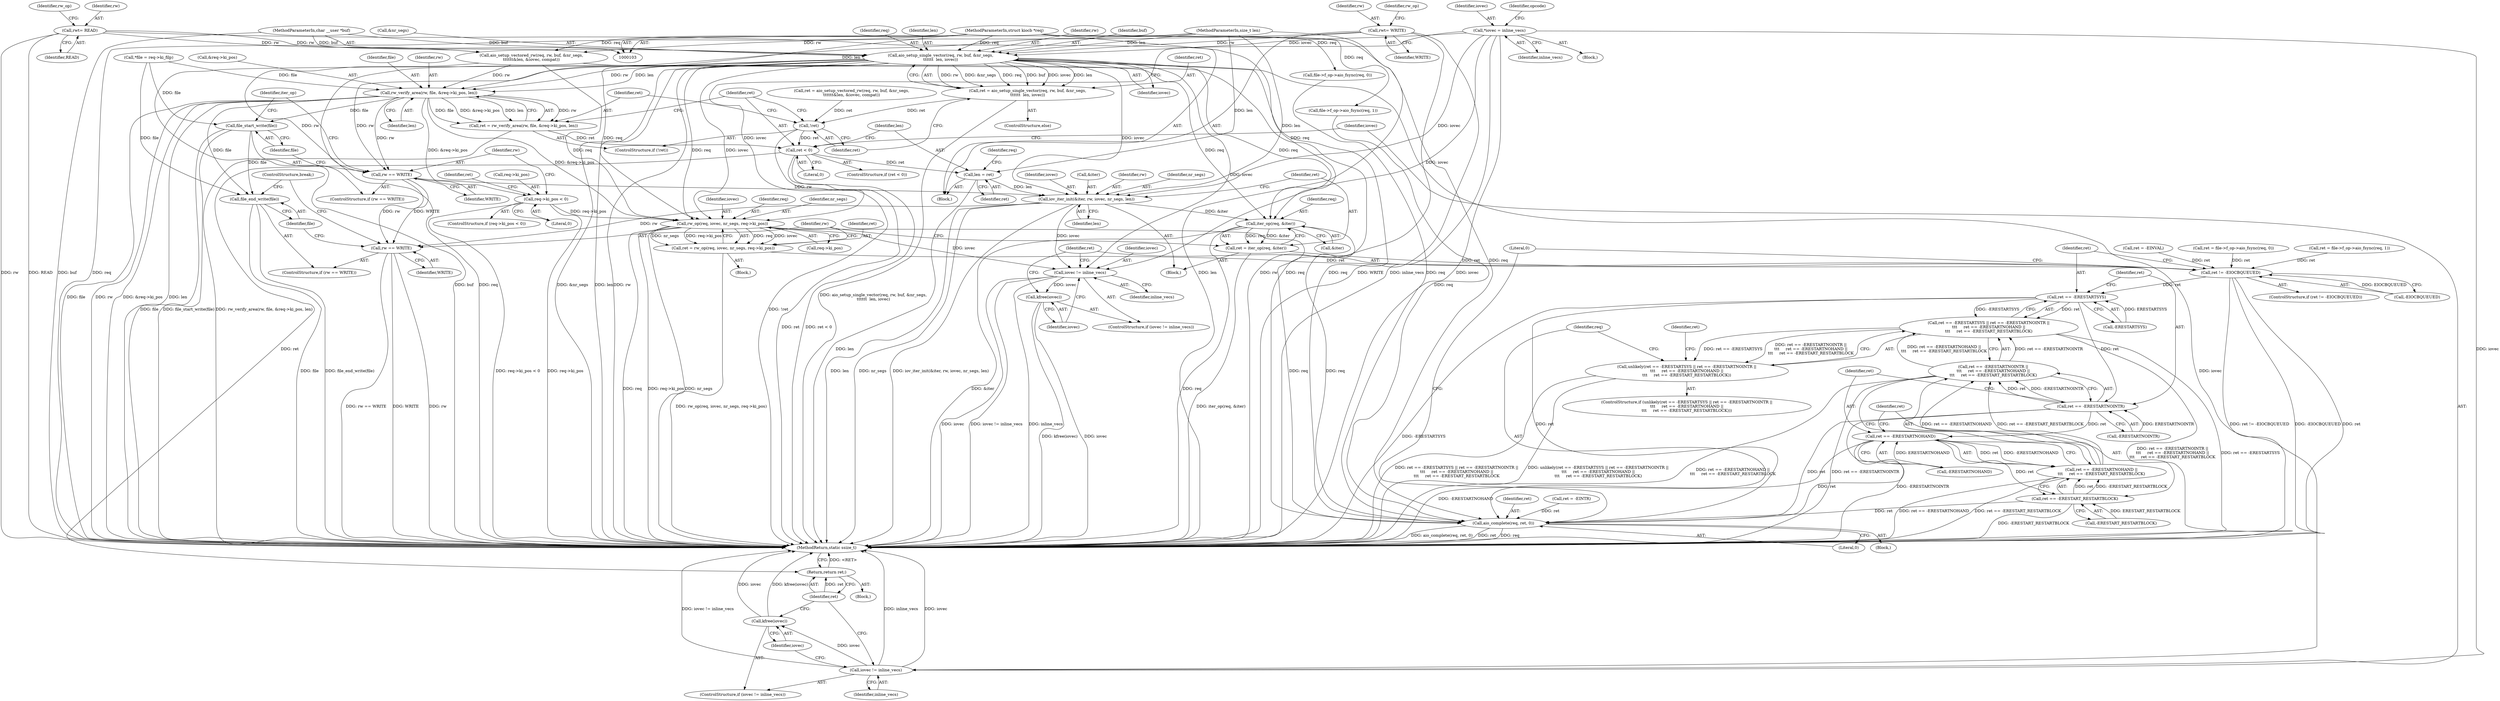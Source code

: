 digraph "1_linux_4c185ce06dca14f5cea192f5a2c981ef50663f2b@del" {
"1000222" [label="(Call,aio_setup_single_vector(req, rw, buf, &nr_segs,\n\t\t\t\t\t\t  len, iovec))"];
"1000104" [label="(MethodParameterIn,struct kiocb *req)"];
"1000159" [label="(Call,rw\t= WRITE)"];
"1000136" [label="(Call,rw\t= READ)"];
"1000106" [label="(MethodParameterIn,char __user *buf)"];
"1000107" [label="(MethodParameterIn,size_t len)"];
"1000124" [label="(Call,*iovec = inline_vecs)"];
"1000220" [label="(Call,ret = aio_setup_single_vector(req, rw, buf, &nr_segs,\n\t\t\t\t\t\t  len, iovec))"];
"1000231" [label="(Call,!ret)"];
"1000244" [label="(Call,ret < 0)"];
"1000254" [label="(Return,return ret;)"];
"1000256" [label="(Call,len = ret)"];
"1000280" [label="(Call,iov_iter_init(&iter, rw, iovec, nr_segs, len))"];
"1000289" [label="(Call,iter_op(req, &iter))"];
"1000287" [label="(Call,ret = iter_op(req, &iter))"];
"1000358" [label="(Call,ret != -EIOCBQUEUED)"];
"1000366" [label="(Call,ret == -ERESTARTSYS)"];
"1000365" [label="(Call,ret == -ERESTARTSYS || ret == -ERESTARTNOINTR ||\n\t\t\t     ret == -ERESTARTNOHAND ||\n\t\t\t     ret == -ERESTART_RESTARTBLOCK)"];
"1000364" [label="(Call,unlikely(ret == -ERESTARTSYS || ret == -ERESTARTNOINTR ||\n\t\t\t     ret == -ERESTARTNOHAND ||\n\t\t\t     ret == -ERESTART_RESTARTBLOCK))"];
"1000371" [label="(Call,ret == -ERESTARTNOINTR)"];
"1000370" [label="(Call,ret == -ERESTARTNOINTR ||\n\t\t\t     ret == -ERESTARTNOHAND ||\n\t\t\t     ret == -ERESTART_RESTARTBLOCK)"];
"1000376" [label="(Call,ret == -ERESTARTNOHAND)"];
"1000375" [label="(Call,ret == -ERESTARTNOHAND ||\n\t\t\t     ret == -ERESTART_RESTARTBLOCK)"];
"1000380" [label="(Call,ret == -ERESTART_RESTARTBLOCK)"];
"1000388" [label="(Call,aio_complete(req, ret, 0))"];
"1000305" [label="(Call,rw == WRITE)"];
"1000352" [label="(Call,iovec != inline_vecs)"];
"1000355" [label="(Call,kfree(iovec))"];
"1000235" [label="(Call,rw_verify_area(rw, file, &req->ki_pos, len))"];
"1000233" [label="(Call,ret = rw_verify_area(rw, file, &req->ki_pos, len))"];
"1000260" [label="(Call,req->ki_pos < 0)"];
"1000297" [label="(Call,rw_op(req, iovec, nr_segs, req->ki_pos))"];
"1000295" [label="(Call,ret = rw_op(req, iovec, nr_segs, req->ki_pos))"];
"1000272" [label="(Call,rw == WRITE)"];
"1000275" [label="(Call,file_start_write(file))"];
"1000308" [label="(Call,file_end_write(file))"];
"1000249" [label="(Call,iovec != inline_vecs)"];
"1000252" [label="(Call,kfree(iovec))"];
"1000365" [label="(Call,ret == -ERESTARTSYS || ret == -ERESTARTNOINTR ||\n\t\t\t     ret == -ERESTARTNOHAND ||\n\t\t\t     ret == -ERESTART_RESTARTBLOCK)"];
"1000262" [label="(Identifier,req)"];
"1000275" [label="(Call,file_start_write(file))"];
"1000377" [label="(Identifier,ret)"];
"1000272" [label="(Call,rw == WRITE)"];
"1000276" [label="(Identifier,file)"];
"1000307" [label="(Identifier,WRITE)"];
"1000106" [label="(MethodParameterIn,char __user *buf)"];
"1000284" [label="(Identifier,iovec)"];
"1000294" [label="(Block,)"];
"1000366" [label="(Call,ret == -ERESTARTSYS)"];
"1000231" [label="(Call,!ret)"];
"1000124" [label="(Call,*iovec = inline_vecs)"];
"1000299" [label="(Identifier,iovec)"];
"1000140" [label="(Identifier,rw_op)"];
"1000260" [label="(Call,req->ki_pos < 0)"];
"1000264" [label="(Literal,0)"];
"1000295" [label="(Call,ret = rw_op(req, iovec, nr_segs, req->ki_pos))"];
"1000367" [label="(Identifier,ret)"];
"1000286" [label="(Identifier,len)"];
"1000224" [label="(Identifier,rw)"];
"1000244" [label="(Call,ret < 0)"];
"1000287" [label="(Call,ret = iter_op(req, &iter))"];
"1000222" [label="(Call,aio_setup_single_vector(req, rw, buf, &nr_segs,\n\t\t\t\t\t\t  len, iovec))"];
"1000126" [label="(Identifier,inline_vecs)"];
"1000159" [label="(Call,rw\t= WRITE)"];
"1000267" [label="(Identifier,ret)"];
"1000353" [label="(Identifier,iovec)"];
"1000279" [label="(Block,)"];
"1000242" [label="(Identifier,len)"];
"1000208" [label="(Call,aio_setup_vectored_rw(req, rw, buf, &nr_segs,\n\t\t\t\t\t\t&len, &iovec, compat))"];
"1000111" [label="(Call,*file = req->ki_filp)"];
"1000229" [label="(Identifier,iovec)"];
"1000248" [label="(ControlStructure,if (iovec != inline_vecs))"];
"1000109" [label="(Block,)"];
"1000225" [label="(Identifier,buf)"];
"1000341" [label="(Call,file->f_op->aio_fsync(req, 0))"];
"1000266" [label="(Call,ret = -EINVAL)"];
"1000250" [label="(Identifier,iovec)"];
"1000291" [label="(Call,&iter)"];
"1000298" [label="(Identifier,req)"];
"1000138" [label="(Identifier,READ)"];
"1000380" [label="(Call,ret == -ERESTART_RESTARTBLOCK)"];
"1000304" [label="(ControlStructure,if (rw == WRITE))"];
"1000390" [label="(Identifier,ret)"];
"1000160" [label="(Identifier,rw)"];
"1000359" [label="(Identifier,ret)"];
"1000301" [label="(Call,req->ki_pos)"];
"1000226" [label="(Call,&nr_segs)"];
"1000251" [label="(Identifier,inline_vecs)"];
"1000306" [label="(Identifier,rw)"];
"1000381" [label="(Identifier,ret)"];
"1000261" [label="(Call,req->ki_pos)"];
"1000137" [label="(Identifier,rw)"];
"1000254" [label="(Return,return ret;)"];
"1000297" [label="(Call,rw_op(req, iovec, nr_segs, req->ki_pos))"];
"1000232" [label="(Identifier,ret)"];
"1000372" [label="(Identifier,ret)"];
"1000352" [label="(Call,iovec != inline_vecs)"];
"1000236" [label="(Identifier,rw)"];
"1000271" [label="(ControlStructure,if (rw == WRITE))"];
"1000305" [label="(Call,rw == WRITE)"];
"1000256" [label="(Call,len = ret)"];
"1000280" [label="(Call,iov_iter_init(&iter, rw, iovec, nr_segs, len))"];
"1000247" [label="(Block,)"];
"1000206" [label="(Call,ret = aio_setup_vectored_rw(req, rw, buf, &nr_segs,\n\t\t\t\t\t\t&len, &iovec, compat))"];
"1000391" [label="(Literal,0)"];
"1000358" [label="(Call,ret != -EIOCBQUEUED)"];
"1000281" [label="(Call,&iter)"];
"1000278" [label="(Identifier,iter_op)"];
"1000360" [label="(Call,-EIOCBQUEUED)"];
"1000220" [label="(Call,ret = aio_setup_single_vector(req, rw, buf, &nr_segs,\n\t\t\t\t\t\t  len, iovec))"];
"1000234" [label="(Identifier,ret)"];
"1000238" [label="(Call,&req->ki_pos)"];
"1000300" [label="(Identifier,nr_segs)"];
"1000259" [label="(ControlStructure,if (req->ki_pos < 0))"];
"1000296" [label="(Identifier,ret)"];
"1000163" [label="(Identifier,rw_op)"];
"1000253" [label="(Identifier,iovec)"];
"1000219" [label="(ControlStructure,else)"];
"1000130" [label="(Block,)"];
"1000389" [label="(Identifier,req)"];
"1000351" [label="(ControlStructure,if (iovec != inline_vecs))"];
"1000223" [label="(Identifier,req)"];
"1000288" [label="(Identifier,ret)"];
"1000125" [label="(Identifier,iovec)"];
"1000245" [label="(Identifier,ret)"];
"1000309" [label="(Identifier,file)"];
"1000136" [label="(Call,rw\t= READ)"];
"1000258" [label="(Identifier,ret)"];
"1000339" [label="(Call,ret = file->f_op->aio_fsync(req, 0))"];
"1000382" [label="(Call,-ERESTART_RESTARTBLOCK)"];
"1000354" [label="(Identifier,inline_vecs)"];
"1000246" [label="(Literal,0)"];
"1000368" [label="(Call,-ERESTARTSYS)"];
"1000243" [label="(ControlStructure,if (ret < 0))"];
"1000310" [label="(ControlStructure,break;)"];
"1000104" [label="(MethodParameterIn,struct kiocb *req)"];
"1000363" [label="(ControlStructure,if (unlikely(ret == -ERESTARTSYS || ret == -ERESTARTNOINTR ||\n\t\t\t     ret == -ERESTARTNOHAND ||\n\t\t\t     ret == -ERESTART_RESTARTBLOCK)))"];
"1000324" [label="(Call,file->f_op->aio_fsync(req, 1))"];
"1000357" [label="(ControlStructure,if (ret != -EIOCBQUEUED))"];
"1000356" [label="(Identifier,iovec)"];
"1000394" [label="(MethodReturn,static ssize_t)"];
"1000393" [label="(Literal,0)"];
"1000364" [label="(Call,unlikely(ret == -ERESTARTSYS || ret == -ERESTARTNOINTR ||\n\t\t\t     ret == -ERESTARTNOHAND ||\n\t\t\t     ret == -ERESTART_RESTARTBLOCK))"];
"1000289" [label="(Call,iter_op(req, &iter))"];
"1000233" [label="(Call,ret = rw_verify_area(rw, file, &req->ki_pos, len))"];
"1000355" [label="(Call,kfree(iovec))"];
"1000308" [label="(Call,file_end_write(file))"];
"1000235" [label="(Call,rw_verify_area(rw, file, &req->ki_pos, len))"];
"1000378" [label="(Call,-ERESTARTNOHAND)"];
"1000362" [label="(Block,)"];
"1000273" [label="(Identifier,rw)"];
"1000375" [label="(Call,ret == -ERESTARTNOHAND ||\n\t\t\t     ret == -ERESTART_RESTARTBLOCK)"];
"1000107" [label="(MethodParameterIn,size_t len)"];
"1000129" [label="(Identifier,opcode)"];
"1000385" [label="(Identifier,ret)"];
"1000230" [label="(ControlStructure,if (!ret))"];
"1000252" [label="(Call,kfree(iovec))"];
"1000283" [label="(Identifier,rw)"];
"1000376" [label="(Call,ret == -ERESTARTNOHAND)"];
"1000274" [label="(Identifier,WRITE)"];
"1000384" [label="(Call,ret = -EINTR)"];
"1000322" [label="(Call,ret = file->f_op->aio_fsync(req, 1))"];
"1000370" [label="(Call,ret == -ERESTARTNOINTR ||\n\t\t\t     ret == -ERESTARTNOHAND ||\n\t\t\t     ret == -ERESTART_RESTARTBLOCK)"];
"1000161" [label="(Identifier,WRITE)"];
"1000373" [label="(Call,-ERESTARTNOINTR)"];
"1000285" [label="(Identifier,nr_segs)"];
"1000371" [label="(Call,ret == -ERESTARTNOINTR)"];
"1000237" [label="(Identifier,file)"];
"1000290" [label="(Identifier,req)"];
"1000255" [label="(Identifier,ret)"];
"1000221" [label="(Identifier,ret)"];
"1000228" [label="(Identifier,len)"];
"1000388" [label="(Call,aio_complete(req, ret, 0))"];
"1000257" [label="(Identifier,len)"];
"1000249" [label="(Call,iovec != inline_vecs)"];
"1000222" -> "1000220"  [label="AST: "];
"1000222" -> "1000229"  [label="CFG: "];
"1000223" -> "1000222"  [label="AST: "];
"1000224" -> "1000222"  [label="AST: "];
"1000225" -> "1000222"  [label="AST: "];
"1000226" -> "1000222"  [label="AST: "];
"1000228" -> "1000222"  [label="AST: "];
"1000229" -> "1000222"  [label="AST: "];
"1000220" -> "1000222"  [label="CFG: "];
"1000222" -> "1000394"  [label="DDG: buf"];
"1000222" -> "1000394"  [label="DDG: req"];
"1000222" -> "1000394"  [label="DDG: &nr_segs"];
"1000222" -> "1000394"  [label="DDG: len"];
"1000222" -> "1000394"  [label="DDG: rw"];
"1000222" -> "1000220"  [label="DDG: rw"];
"1000222" -> "1000220"  [label="DDG: &nr_segs"];
"1000222" -> "1000220"  [label="DDG: req"];
"1000222" -> "1000220"  [label="DDG: buf"];
"1000222" -> "1000220"  [label="DDG: iovec"];
"1000222" -> "1000220"  [label="DDG: len"];
"1000104" -> "1000222"  [label="DDG: req"];
"1000159" -> "1000222"  [label="DDG: rw"];
"1000136" -> "1000222"  [label="DDG: rw"];
"1000106" -> "1000222"  [label="DDG: buf"];
"1000107" -> "1000222"  [label="DDG: len"];
"1000124" -> "1000222"  [label="DDG: iovec"];
"1000222" -> "1000235"  [label="DDG: rw"];
"1000222" -> "1000235"  [label="DDG: len"];
"1000222" -> "1000249"  [label="DDG: iovec"];
"1000222" -> "1000272"  [label="DDG: rw"];
"1000222" -> "1000280"  [label="DDG: iovec"];
"1000222" -> "1000289"  [label="DDG: req"];
"1000222" -> "1000297"  [label="DDG: req"];
"1000222" -> "1000297"  [label="DDG: iovec"];
"1000222" -> "1000352"  [label="DDG: iovec"];
"1000222" -> "1000388"  [label="DDG: req"];
"1000104" -> "1000103"  [label="AST: "];
"1000104" -> "1000394"  [label="DDG: req"];
"1000104" -> "1000208"  [label="DDG: req"];
"1000104" -> "1000289"  [label="DDG: req"];
"1000104" -> "1000297"  [label="DDG: req"];
"1000104" -> "1000324"  [label="DDG: req"];
"1000104" -> "1000341"  [label="DDG: req"];
"1000104" -> "1000388"  [label="DDG: req"];
"1000159" -> "1000130"  [label="AST: "];
"1000159" -> "1000161"  [label="CFG: "];
"1000160" -> "1000159"  [label="AST: "];
"1000161" -> "1000159"  [label="AST: "];
"1000163" -> "1000159"  [label="CFG: "];
"1000159" -> "1000394"  [label="DDG: rw"];
"1000159" -> "1000394"  [label="DDG: WRITE"];
"1000159" -> "1000208"  [label="DDG: rw"];
"1000136" -> "1000130"  [label="AST: "];
"1000136" -> "1000138"  [label="CFG: "];
"1000137" -> "1000136"  [label="AST: "];
"1000138" -> "1000136"  [label="AST: "];
"1000140" -> "1000136"  [label="CFG: "];
"1000136" -> "1000394"  [label="DDG: READ"];
"1000136" -> "1000394"  [label="DDG: rw"];
"1000136" -> "1000208"  [label="DDG: rw"];
"1000106" -> "1000103"  [label="AST: "];
"1000106" -> "1000394"  [label="DDG: buf"];
"1000106" -> "1000208"  [label="DDG: buf"];
"1000107" -> "1000103"  [label="AST: "];
"1000107" -> "1000394"  [label="DDG: len"];
"1000107" -> "1000235"  [label="DDG: len"];
"1000107" -> "1000256"  [label="DDG: len"];
"1000107" -> "1000280"  [label="DDG: len"];
"1000124" -> "1000109"  [label="AST: "];
"1000124" -> "1000126"  [label="CFG: "];
"1000125" -> "1000124"  [label="AST: "];
"1000126" -> "1000124"  [label="AST: "];
"1000129" -> "1000124"  [label="CFG: "];
"1000124" -> "1000394"  [label="DDG: inline_vecs"];
"1000124" -> "1000394"  [label="DDG: iovec"];
"1000124" -> "1000249"  [label="DDG: iovec"];
"1000124" -> "1000280"  [label="DDG: iovec"];
"1000124" -> "1000297"  [label="DDG: iovec"];
"1000124" -> "1000352"  [label="DDG: iovec"];
"1000220" -> "1000219"  [label="AST: "];
"1000221" -> "1000220"  [label="AST: "];
"1000232" -> "1000220"  [label="CFG: "];
"1000220" -> "1000394"  [label="DDG: aio_setup_single_vector(req, rw, buf, &nr_segs,\n\t\t\t\t\t\t  len, iovec)"];
"1000220" -> "1000231"  [label="DDG: ret"];
"1000231" -> "1000230"  [label="AST: "];
"1000231" -> "1000232"  [label="CFG: "];
"1000232" -> "1000231"  [label="AST: "];
"1000234" -> "1000231"  [label="CFG: "];
"1000245" -> "1000231"  [label="CFG: "];
"1000231" -> "1000394"  [label="DDG: !ret"];
"1000206" -> "1000231"  [label="DDG: ret"];
"1000231" -> "1000244"  [label="DDG: ret"];
"1000244" -> "1000243"  [label="AST: "];
"1000244" -> "1000246"  [label="CFG: "];
"1000245" -> "1000244"  [label="AST: "];
"1000246" -> "1000244"  [label="AST: "];
"1000250" -> "1000244"  [label="CFG: "];
"1000257" -> "1000244"  [label="CFG: "];
"1000244" -> "1000394"  [label="DDG: ret < 0"];
"1000244" -> "1000394"  [label="DDG: ret"];
"1000233" -> "1000244"  [label="DDG: ret"];
"1000244" -> "1000254"  [label="DDG: ret"];
"1000244" -> "1000256"  [label="DDG: ret"];
"1000254" -> "1000247"  [label="AST: "];
"1000254" -> "1000255"  [label="CFG: "];
"1000255" -> "1000254"  [label="AST: "];
"1000394" -> "1000254"  [label="CFG: "];
"1000254" -> "1000394"  [label="DDG: <RET>"];
"1000255" -> "1000254"  [label="DDG: ret"];
"1000256" -> "1000130"  [label="AST: "];
"1000256" -> "1000258"  [label="CFG: "];
"1000257" -> "1000256"  [label="AST: "];
"1000258" -> "1000256"  [label="AST: "];
"1000262" -> "1000256"  [label="CFG: "];
"1000256" -> "1000394"  [label="DDG: len"];
"1000256" -> "1000280"  [label="DDG: len"];
"1000280" -> "1000279"  [label="AST: "];
"1000280" -> "1000286"  [label="CFG: "];
"1000281" -> "1000280"  [label="AST: "];
"1000283" -> "1000280"  [label="AST: "];
"1000284" -> "1000280"  [label="AST: "];
"1000285" -> "1000280"  [label="AST: "];
"1000286" -> "1000280"  [label="AST: "];
"1000288" -> "1000280"  [label="CFG: "];
"1000280" -> "1000394"  [label="DDG: len"];
"1000280" -> "1000394"  [label="DDG: nr_segs"];
"1000280" -> "1000394"  [label="DDG: iov_iter_init(&iter, rw, iovec, nr_segs, len)"];
"1000272" -> "1000280"  [label="DDG: rw"];
"1000280" -> "1000289"  [label="DDG: &iter"];
"1000280" -> "1000305"  [label="DDG: rw"];
"1000280" -> "1000352"  [label="DDG: iovec"];
"1000289" -> "1000287"  [label="AST: "];
"1000289" -> "1000291"  [label="CFG: "];
"1000290" -> "1000289"  [label="AST: "];
"1000291" -> "1000289"  [label="AST: "];
"1000287" -> "1000289"  [label="CFG: "];
"1000289" -> "1000394"  [label="DDG: &iter"];
"1000289" -> "1000394"  [label="DDG: req"];
"1000289" -> "1000287"  [label="DDG: req"];
"1000289" -> "1000287"  [label="DDG: &iter"];
"1000208" -> "1000289"  [label="DDG: req"];
"1000289" -> "1000388"  [label="DDG: req"];
"1000287" -> "1000279"  [label="AST: "];
"1000288" -> "1000287"  [label="AST: "];
"1000306" -> "1000287"  [label="CFG: "];
"1000287" -> "1000394"  [label="DDG: iter_op(req, &iter)"];
"1000287" -> "1000358"  [label="DDG: ret"];
"1000358" -> "1000357"  [label="AST: "];
"1000358" -> "1000360"  [label="CFG: "];
"1000359" -> "1000358"  [label="AST: "];
"1000360" -> "1000358"  [label="AST: "];
"1000367" -> "1000358"  [label="CFG: "];
"1000393" -> "1000358"  [label="CFG: "];
"1000358" -> "1000394"  [label="DDG: ret != -EIOCBQUEUED"];
"1000358" -> "1000394"  [label="DDG: -EIOCBQUEUED"];
"1000358" -> "1000394"  [label="DDG: ret"];
"1000295" -> "1000358"  [label="DDG: ret"];
"1000266" -> "1000358"  [label="DDG: ret"];
"1000339" -> "1000358"  [label="DDG: ret"];
"1000322" -> "1000358"  [label="DDG: ret"];
"1000360" -> "1000358"  [label="DDG: EIOCBQUEUED"];
"1000358" -> "1000366"  [label="DDG: ret"];
"1000366" -> "1000365"  [label="AST: "];
"1000366" -> "1000368"  [label="CFG: "];
"1000367" -> "1000366"  [label="AST: "];
"1000368" -> "1000366"  [label="AST: "];
"1000372" -> "1000366"  [label="CFG: "];
"1000365" -> "1000366"  [label="CFG: "];
"1000366" -> "1000394"  [label="DDG: -ERESTARTSYS"];
"1000366" -> "1000365"  [label="DDG: ret"];
"1000366" -> "1000365"  [label="DDG: -ERESTARTSYS"];
"1000368" -> "1000366"  [label="DDG: ERESTARTSYS"];
"1000366" -> "1000371"  [label="DDG: ret"];
"1000366" -> "1000388"  [label="DDG: ret"];
"1000365" -> "1000364"  [label="AST: "];
"1000365" -> "1000370"  [label="CFG: "];
"1000370" -> "1000365"  [label="AST: "];
"1000364" -> "1000365"  [label="CFG: "];
"1000365" -> "1000394"  [label="DDG: ret == -ERESTARTNOINTR ||\n\t\t\t     ret == -ERESTARTNOHAND ||\n\t\t\t     ret == -ERESTART_RESTARTBLOCK"];
"1000365" -> "1000394"  [label="DDG: ret == -ERESTARTSYS"];
"1000365" -> "1000364"  [label="DDG: ret == -ERESTARTSYS"];
"1000365" -> "1000364"  [label="DDG: ret == -ERESTARTNOINTR ||\n\t\t\t     ret == -ERESTARTNOHAND ||\n\t\t\t     ret == -ERESTART_RESTARTBLOCK"];
"1000370" -> "1000365"  [label="DDG: ret == -ERESTARTNOINTR"];
"1000370" -> "1000365"  [label="DDG: ret == -ERESTARTNOHAND ||\n\t\t\t     ret == -ERESTART_RESTARTBLOCK"];
"1000364" -> "1000363"  [label="AST: "];
"1000385" -> "1000364"  [label="CFG: "];
"1000389" -> "1000364"  [label="CFG: "];
"1000364" -> "1000394"  [label="DDG: ret == -ERESTARTSYS || ret == -ERESTARTNOINTR ||\n\t\t\t     ret == -ERESTARTNOHAND ||\n\t\t\t     ret == -ERESTART_RESTARTBLOCK"];
"1000364" -> "1000394"  [label="DDG: unlikely(ret == -ERESTARTSYS || ret == -ERESTARTNOINTR ||\n\t\t\t     ret == -ERESTARTNOHAND ||\n\t\t\t     ret == -ERESTART_RESTARTBLOCK)"];
"1000371" -> "1000370"  [label="AST: "];
"1000371" -> "1000373"  [label="CFG: "];
"1000372" -> "1000371"  [label="AST: "];
"1000373" -> "1000371"  [label="AST: "];
"1000377" -> "1000371"  [label="CFG: "];
"1000370" -> "1000371"  [label="CFG: "];
"1000371" -> "1000394"  [label="DDG: -ERESTARTNOINTR"];
"1000371" -> "1000370"  [label="DDG: ret"];
"1000371" -> "1000370"  [label="DDG: -ERESTARTNOINTR"];
"1000373" -> "1000371"  [label="DDG: ERESTARTNOINTR"];
"1000371" -> "1000376"  [label="DDG: ret"];
"1000371" -> "1000388"  [label="DDG: ret"];
"1000370" -> "1000375"  [label="CFG: "];
"1000375" -> "1000370"  [label="AST: "];
"1000370" -> "1000394"  [label="DDG: ret == -ERESTARTNOHAND ||\n\t\t\t     ret == -ERESTART_RESTARTBLOCK"];
"1000370" -> "1000394"  [label="DDG: ret == -ERESTARTNOINTR"];
"1000375" -> "1000370"  [label="DDG: ret == -ERESTARTNOHAND"];
"1000375" -> "1000370"  [label="DDG: ret == -ERESTART_RESTARTBLOCK"];
"1000376" -> "1000375"  [label="AST: "];
"1000376" -> "1000378"  [label="CFG: "];
"1000377" -> "1000376"  [label="AST: "];
"1000378" -> "1000376"  [label="AST: "];
"1000381" -> "1000376"  [label="CFG: "];
"1000375" -> "1000376"  [label="CFG: "];
"1000376" -> "1000394"  [label="DDG: -ERESTARTNOHAND"];
"1000376" -> "1000375"  [label="DDG: ret"];
"1000376" -> "1000375"  [label="DDG: -ERESTARTNOHAND"];
"1000378" -> "1000376"  [label="DDG: ERESTARTNOHAND"];
"1000376" -> "1000380"  [label="DDG: ret"];
"1000376" -> "1000388"  [label="DDG: ret"];
"1000375" -> "1000380"  [label="CFG: "];
"1000380" -> "1000375"  [label="AST: "];
"1000375" -> "1000394"  [label="DDG: ret == -ERESTARTNOHAND"];
"1000375" -> "1000394"  [label="DDG: ret == -ERESTART_RESTARTBLOCK"];
"1000380" -> "1000375"  [label="DDG: ret"];
"1000380" -> "1000375"  [label="DDG: -ERESTART_RESTARTBLOCK"];
"1000380" -> "1000382"  [label="CFG: "];
"1000381" -> "1000380"  [label="AST: "];
"1000382" -> "1000380"  [label="AST: "];
"1000380" -> "1000394"  [label="DDG: -ERESTART_RESTARTBLOCK"];
"1000382" -> "1000380"  [label="DDG: ERESTART_RESTARTBLOCK"];
"1000380" -> "1000388"  [label="DDG: ret"];
"1000388" -> "1000362"  [label="AST: "];
"1000388" -> "1000391"  [label="CFG: "];
"1000389" -> "1000388"  [label="AST: "];
"1000390" -> "1000388"  [label="AST: "];
"1000391" -> "1000388"  [label="AST: "];
"1000393" -> "1000388"  [label="CFG: "];
"1000388" -> "1000394"  [label="DDG: req"];
"1000388" -> "1000394"  [label="DDG: aio_complete(req, ret, 0)"];
"1000388" -> "1000394"  [label="DDG: ret"];
"1000297" -> "1000388"  [label="DDG: req"];
"1000341" -> "1000388"  [label="DDG: req"];
"1000324" -> "1000388"  [label="DDG: req"];
"1000208" -> "1000388"  [label="DDG: req"];
"1000384" -> "1000388"  [label="DDG: ret"];
"1000305" -> "1000304"  [label="AST: "];
"1000305" -> "1000307"  [label="CFG: "];
"1000306" -> "1000305"  [label="AST: "];
"1000307" -> "1000305"  [label="AST: "];
"1000309" -> "1000305"  [label="CFG: "];
"1000310" -> "1000305"  [label="CFG: "];
"1000305" -> "1000394"  [label="DDG: rw == WRITE"];
"1000305" -> "1000394"  [label="DDG: WRITE"];
"1000305" -> "1000394"  [label="DDG: rw"];
"1000272" -> "1000305"  [label="DDG: rw"];
"1000272" -> "1000305"  [label="DDG: WRITE"];
"1000352" -> "1000351"  [label="AST: "];
"1000352" -> "1000354"  [label="CFG: "];
"1000353" -> "1000352"  [label="AST: "];
"1000354" -> "1000352"  [label="AST: "];
"1000356" -> "1000352"  [label="CFG: "];
"1000359" -> "1000352"  [label="CFG: "];
"1000352" -> "1000394"  [label="DDG: iovec"];
"1000352" -> "1000394"  [label="DDG: iovec != inline_vecs"];
"1000352" -> "1000394"  [label="DDG: inline_vecs"];
"1000297" -> "1000352"  [label="DDG: iovec"];
"1000352" -> "1000355"  [label="DDG: iovec"];
"1000355" -> "1000351"  [label="AST: "];
"1000355" -> "1000356"  [label="CFG: "];
"1000356" -> "1000355"  [label="AST: "];
"1000359" -> "1000355"  [label="CFG: "];
"1000355" -> "1000394"  [label="DDG: iovec"];
"1000355" -> "1000394"  [label="DDG: kfree(iovec)"];
"1000235" -> "1000233"  [label="AST: "];
"1000235" -> "1000242"  [label="CFG: "];
"1000236" -> "1000235"  [label="AST: "];
"1000237" -> "1000235"  [label="AST: "];
"1000238" -> "1000235"  [label="AST: "];
"1000242" -> "1000235"  [label="AST: "];
"1000233" -> "1000235"  [label="CFG: "];
"1000235" -> "1000394"  [label="DDG: file"];
"1000235" -> "1000394"  [label="DDG: rw"];
"1000235" -> "1000394"  [label="DDG: &req->ki_pos"];
"1000235" -> "1000394"  [label="DDG: len"];
"1000235" -> "1000233"  [label="DDG: rw"];
"1000235" -> "1000233"  [label="DDG: file"];
"1000235" -> "1000233"  [label="DDG: &req->ki_pos"];
"1000235" -> "1000233"  [label="DDG: len"];
"1000208" -> "1000235"  [label="DDG: rw"];
"1000111" -> "1000235"  [label="DDG: file"];
"1000235" -> "1000260"  [label="DDG: &req->ki_pos"];
"1000235" -> "1000272"  [label="DDG: rw"];
"1000235" -> "1000275"  [label="DDG: file"];
"1000235" -> "1000297"  [label="DDG: &req->ki_pos"];
"1000235" -> "1000308"  [label="DDG: file"];
"1000233" -> "1000230"  [label="AST: "];
"1000234" -> "1000233"  [label="AST: "];
"1000245" -> "1000233"  [label="CFG: "];
"1000233" -> "1000394"  [label="DDG: rw_verify_area(rw, file, &req->ki_pos, len)"];
"1000260" -> "1000259"  [label="AST: "];
"1000260" -> "1000264"  [label="CFG: "];
"1000261" -> "1000260"  [label="AST: "];
"1000264" -> "1000260"  [label="AST: "];
"1000267" -> "1000260"  [label="CFG: "];
"1000273" -> "1000260"  [label="CFG: "];
"1000260" -> "1000394"  [label="DDG: req->ki_pos < 0"];
"1000260" -> "1000394"  [label="DDG: req->ki_pos"];
"1000260" -> "1000297"  [label="DDG: req->ki_pos"];
"1000297" -> "1000295"  [label="AST: "];
"1000297" -> "1000301"  [label="CFG: "];
"1000298" -> "1000297"  [label="AST: "];
"1000299" -> "1000297"  [label="AST: "];
"1000300" -> "1000297"  [label="AST: "];
"1000301" -> "1000297"  [label="AST: "];
"1000295" -> "1000297"  [label="CFG: "];
"1000297" -> "1000394"  [label="DDG: req"];
"1000297" -> "1000394"  [label="DDG: req->ki_pos"];
"1000297" -> "1000394"  [label="DDG: nr_segs"];
"1000297" -> "1000295"  [label="DDG: req"];
"1000297" -> "1000295"  [label="DDG: iovec"];
"1000297" -> "1000295"  [label="DDG: nr_segs"];
"1000297" -> "1000295"  [label="DDG: req->ki_pos"];
"1000208" -> "1000297"  [label="DDG: req"];
"1000295" -> "1000294"  [label="AST: "];
"1000296" -> "1000295"  [label="AST: "];
"1000306" -> "1000295"  [label="CFG: "];
"1000295" -> "1000394"  [label="DDG: rw_op(req, iovec, nr_segs, req->ki_pos)"];
"1000272" -> "1000271"  [label="AST: "];
"1000272" -> "1000274"  [label="CFG: "];
"1000273" -> "1000272"  [label="AST: "];
"1000274" -> "1000272"  [label="AST: "];
"1000276" -> "1000272"  [label="CFG: "];
"1000278" -> "1000272"  [label="CFG: "];
"1000208" -> "1000272"  [label="DDG: rw"];
"1000275" -> "1000271"  [label="AST: "];
"1000275" -> "1000276"  [label="CFG: "];
"1000276" -> "1000275"  [label="AST: "];
"1000278" -> "1000275"  [label="CFG: "];
"1000275" -> "1000394"  [label="DDG: file_start_write(file)"];
"1000275" -> "1000394"  [label="DDG: file"];
"1000111" -> "1000275"  [label="DDG: file"];
"1000275" -> "1000308"  [label="DDG: file"];
"1000308" -> "1000304"  [label="AST: "];
"1000308" -> "1000309"  [label="CFG: "];
"1000309" -> "1000308"  [label="AST: "];
"1000310" -> "1000308"  [label="CFG: "];
"1000308" -> "1000394"  [label="DDG: file"];
"1000308" -> "1000394"  [label="DDG: file_end_write(file)"];
"1000111" -> "1000308"  [label="DDG: file"];
"1000249" -> "1000248"  [label="AST: "];
"1000249" -> "1000251"  [label="CFG: "];
"1000250" -> "1000249"  [label="AST: "];
"1000251" -> "1000249"  [label="AST: "];
"1000253" -> "1000249"  [label="CFG: "];
"1000255" -> "1000249"  [label="CFG: "];
"1000249" -> "1000394"  [label="DDG: inline_vecs"];
"1000249" -> "1000394"  [label="DDG: iovec"];
"1000249" -> "1000394"  [label="DDG: iovec != inline_vecs"];
"1000249" -> "1000252"  [label="DDG: iovec"];
"1000252" -> "1000248"  [label="AST: "];
"1000252" -> "1000253"  [label="CFG: "];
"1000253" -> "1000252"  [label="AST: "];
"1000255" -> "1000252"  [label="CFG: "];
"1000252" -> "1000394"  [label="DDG: iovec"];
"1000252" -> "1000394"  [label="DDG: kfree(iovec)"];
}

